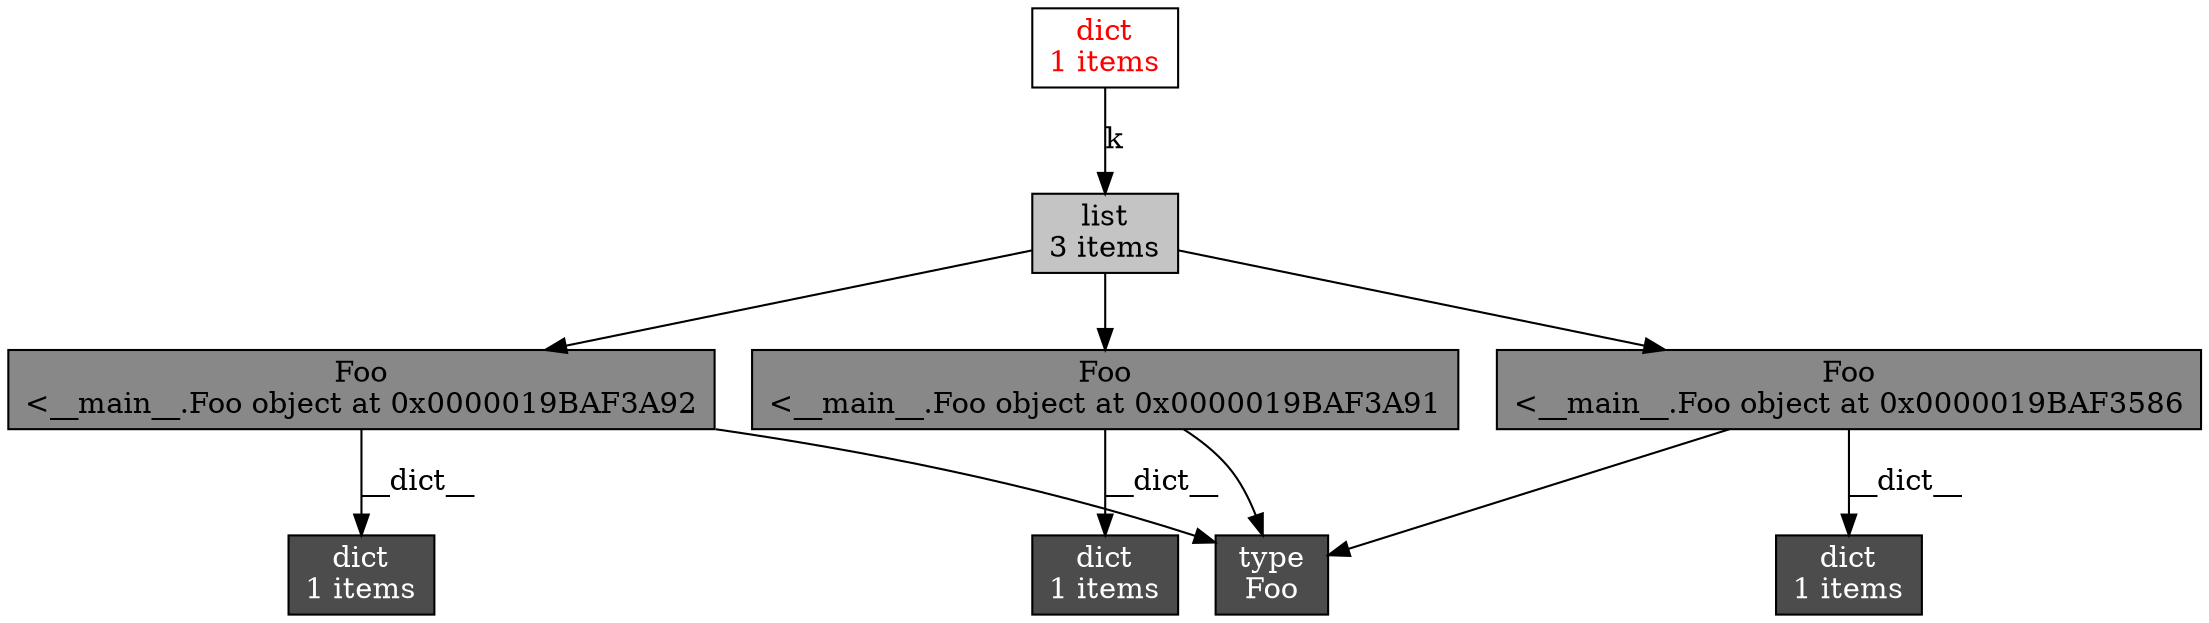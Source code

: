 digraph ObjectGraph {
  node[shape=box, style=filled, fillcolor=white];
  o1768168498160[fontcolor=red];
  o1768168498160[label="dict\n1 items"];
  o1768168498160[fillcolor="0,0,1"];
  o1768168498160 -> o1768174891912 [label="k",weight=2];
  o1768174891912[label="list\n3 items"];
  o1768174891912[fillcolor="0,0,0.766667"];
  o1768174891912 -> o1768171410040;
  o1768174891912 -> o1768171409816;
  o1768174891912 -> o1768171079328;
  o1768171410040[label="Foo\n<__main__.Foo object at 0x0000019BAF3A92"];
  o1768171410040[fillcolor="0,0,0.533333"];
  o1768171410040 -> o1768174872904 [label="__dict__",weight=10];
  o1768171410040 -> o1768169533592;
  o1768171409816[label="Foo\n<__main__.Foo object at 0x0000019BAF3A91"];
  o1768171409816[fillcolor="0,0,0.533333"];
  o1768171409816 -> o1768171144752 [label="__dict__",weight=10];
  o1768171409816 -> o1768169533592;
  o1768171079328[label="Foo\n<__main__.Foo object at 0x0000019BAF3586"];
  o1768171079328[fillcolor="0,0,0.533333"];
  o1768171079328 -> o1768168498232 [label="__dict__",weight=10];
  o1768171079328 -> o1768169533592;
  o1768174872904[label="dict\n1 items"];
  o1768174872904[fillcolor="0,0,0.3"];
  o1768174872904[fontcolor=white];
  o1768169533592[label="type\nFoo"];
  o1768169533592[fillcolor="0,0,0.3"];
  o1768169533592[fontcolor=white];
  o1768171144752[label="dict\n1 items"];
  o1768171144752[fillcolor="0,0,0.3"];
  o1768171144752[fontcolor=white];
  o1768168498232[label="dict\n1 items"];
  o1768168498232[fillcolor="0,0,0.3"];
  o1768168498232[fontcolor=white];
}
